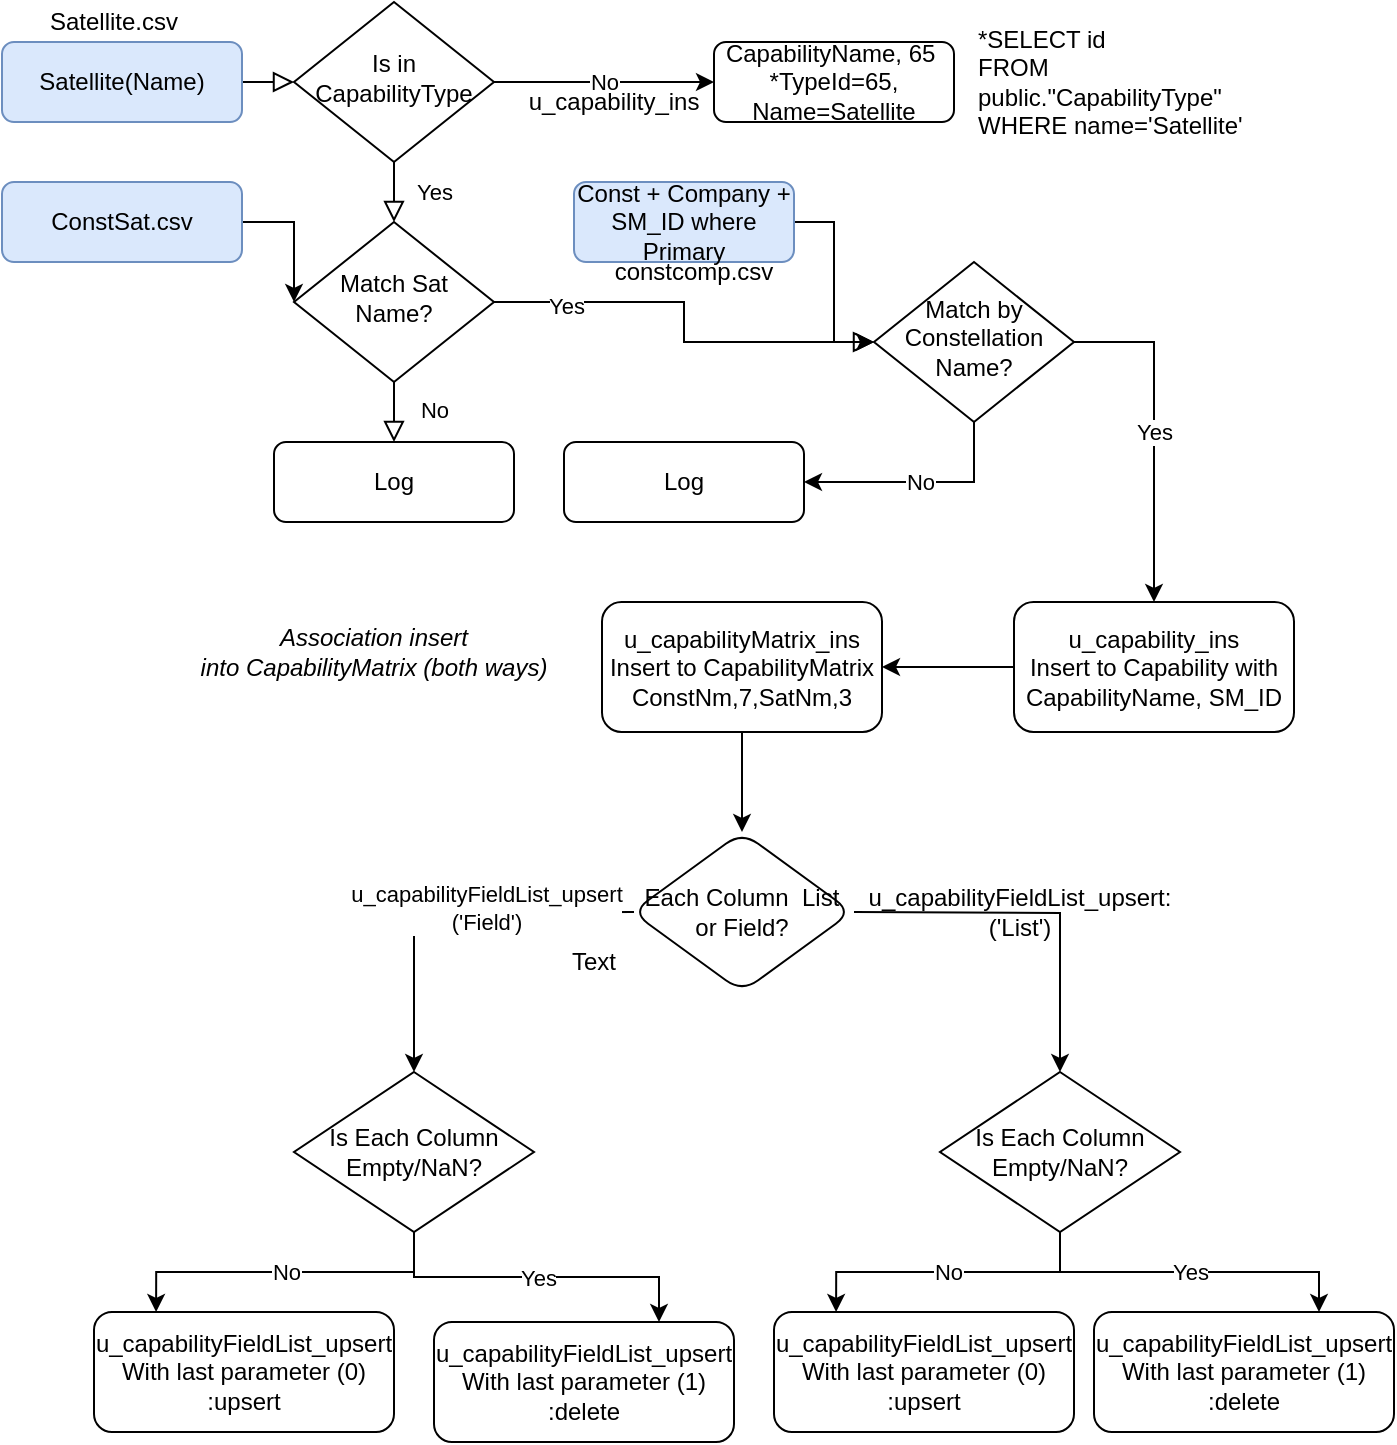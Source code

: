 <mxfile version="14.2.7" type="github"><diagram id="C5RBs43oDa-KdzZeNtuy" name="Satellite"><mxGraphModel dx="694" dy="545" grid="1" gridSize="10" guides="1" tooltips="1" connect="1" arrows="1" fold="1" page="1" pageScale="1" pageWidth="827" pageHeight="1169" math="0" shadow="0"><root><mxCell id="WIyWlLk6GJQsqaUBKTNV-0"/><mxCell id="WIyWlLk6GJQsqaUBKTNV-1" parent="WIyWlLk6GJQsqaUBKTNV-0"/><mxCell id="WIyWlLk6GJQsqaUBKTNV-2" value="" style="rounded=0;html=1;jettySize=auto;orthogonalLoop=1;fontSize=11;endArrow=block;endFill=0;endSize=8;strokeWidth=1;shadow=0;labelBackgroundColor=none;edgeStyle=orthogonalEdgeStyle;exitX=1;exitY=0.5;exitDx=0;exitDy=0;entryX=0;entryY=0.5;entryDx=0;entryDy=0;" parent="WIyWlLk6GJQsqaUBKTNV-1" source="bbq91jPFuT_pwP8OwkbL-2" target="WIyWlLk6GJQsqaUBKTNV-6" edge="1"><mxGeometry relative="1" as="geometry"><mxPoint x="214" y="136" as="targetPoint"/></mxGeometry></mxCell><mxCell id="zfI8oJUCzUsYa8TCOeBk-9" style="edgeStyle=orthogonalEdgeStyle;rounded=0;orthogonalLoop=1;jettySize=auto;html=1;exitX=1;exitY=0.5;exitDx=0;exitDy=0;entryX=0;entryY=0.5;entryDx=0;entryDy=0;" edge="1" parent="WIyWlLk6GJQsqaUBKTNV-1" source="WIyWlLk6GJQsqaUBKTNV-3" target="zfI8oJUCzUsYa8TCOeBk-5"><mxGeometry relative="1" as="geometry"/></mxCell><mxCell id="WIyWlLk6GJQsqaUBKTNV-3" value="Const + Company + SM_ID where Primary" style="rounded=1;whiteSpace=wrap;html=1;fontSize=12;glass=0;strokeWidth=1;shadow=0;fillColor=#dae8fc;strokeColor=#6c8ebf;" parent="WIyWlLk6GJQsqaUBKTNV-1" vertex="1"><mxGeometry x="330" y="110" width="110" height="40" as="geometry"/></mxCell><mxCell id="WIyWlLk6GJQsqaUBKTNV-4" value="Yes" style="rounded=0;html=1;jettySize=auto;orthogonalLoop=1;fontSize=11;endArrow=block;endFill=0;endSize=8;strokeWidth=1;shadow=0;labelBackgroundColor=none;edgeStyle=orthogonalEdgeStyle;" parent="WIyWlLk6GJQsqaUBKTNV-1" source="WIyWlLk6GJQsqaUBKTNV-6" target="WIyWlLk6GJQsqaUBKTNV-10" edge="1"><mxGeometry y="20" relative="1" as="geometry"><mxPoint as="offset"/><Array as="points"><mxPoint x="230" y="170"/><mxPoint x="230" y="170"/></Array></mxGeometry></mxCell><mxCell id="bbq91jPFuT_pwP8OwkbL-3" style="edgeStyle=orthogonalEdgeStyle;rounded=0;orthogonalLoop=1;jettySize=auto;html=1;entryX=0;entryY=0.5;entryDx=0;entryDy=0;exitX=1;exitY=0.5;exitDx=0;exitDy=0;" parent="WIyWlLk6GJQsqaUBKTNV-1" source="zfI8oJUCzUsYa8TCOeBk-3" target="WIyWlLk6GJQsqaUBKTNV-10" edge="1"><mxGeometry relative="1" as="geometry"><Array as="points"><mxPoint x="190" y="130"/></Array></mxGeometry></mxCell><mxCell id="zfI8oJUCzUsYa8TCOeBk-6" value="No" style="edgeStyle=orthogonalEdgeStyle;rounded=0;orthogonalLoop=1;jettySize=auto;html=1;entryX=0;entryY=0.5;entryDx=0;entryDy=0;" edge="1" parent="WIyWlLk6GJQsqaUBKTNV-1" source="WIyWlLk6GJQsqaUBKTNV-6" target="WIyWlLk6GJQsqaUBKTNV-7"><mxGeometry relative="1" as="geometry"/></mxCell><mxCell id="WIyWlLk6GJQsqaUBKTNV-6" value="Is in CapabilityType" style="rhombus;whiteSpace=wrap;html=1;shadow=0;fontFamily=Helvetica;fontSize=12;align=center;strokeWidth=1;spacing=6;spacingTop=-4;" parent="WIyWlLk6GJQsqaUBKTNV-1" vertex="1"><mxGeometry x="190" y="20" width="100" height="80" as="geometry"/></mxCell><mxCell id="WIyWlLk6GJQsqaUBKTNV-7" value="CapabilityName, 65&amp;nbsp;&lt;br&gt;*TypeId=65, Name=Satellite" style="rounded=1;whiteSpace=wrap;html=1;fontSize=12;glass=0;strokeWidth=1;shadow=0;" parent="WIyWlLk6GJQsqaUBKTNV-1" vertex="1"><mxGeometry x="400" y="40" width="120" height="40" as="geometry"/></mxCell><mxCell id="WIyWlLk6GJQsqaUBKTNV-8" value="No" style="rounded=0;html=1;jettySize=auto;orthogonalLoop=1;fontSize=11;endArrow=block;endFill=0;endSize=8;strokeWidth=1;shadow=0;labelBackgroundColor=none;edgeStyle=orthogonalEdgeStyle;exitX=0.5;exitY=1;exitDx=0;exitDy=0;" parent="WIyWlLk6GJQsqaUBKTNV-1" source="WIyWlLk6GJQsqaUBKTNV-10" target="WIyWlLk6GJQsqaUBKTNV-11" edge="1"><mxGeometry x="0.333" y="20" relative="1" as="geometry"><mxPoint as="offset"/></mxGeometry></mxCell><mxCell id="WIyWlLk6GJQsqaUBKTNV-9" value="" style="edgeStyle=orthogonalEdgeStyle;rounded=0;html=1;jettySize=auto;orthogonalLoop=1;fontSize=11;endArrow=block;endFill=0;endSize=8;strokeWidth=1;shadow=0;labelBackgroundColor=none;entryX=0;entryY=0.5;entryDx=0;entryDy=0;" parent="WIyWlLk6GJQsqaUBKTNV-1" source="WIyWlLk6GJQsqaUBKTNV-10" target="zfI8oJUCzUsYa8TCOeBk-5" edge="1"><mxGeometry y="10" relative="1" as="geometry"><mxPoint as="offset"/><mxPoint x="360" y="190" as="targetPoint"/></mxGeometry></mxCell><mxCell id="zfI8oJUCzUsYa8TCOeBk-8" value="Yes" style="edgeLabel;html=1;align=center;verticalAlign=middle;resizable=0;points=[];" vertex="1" connectable="0" parent="WIyWlLk6GJQsqaUBKTNV-9"><mxGeometry x="-0.656" y="-2" relative="1" as="geometry"><mxPoint as="offset"/></mxGeometry></mxCell><mxCell id="WIyWlLk6GJQsqaUBKTNV-10" value="Match Sat Name?" style="rhombus;whiteSpace=wrap;html=1;shadow=0;fontFamily=Helvetica;fontSize=12;align=center;strokeWidth=1;spacing=6;spacingTop=-4;" parent="WIyWlLk6GJQsqaUBKTNV-1" vertex="1"><mxGeometry x="190" y="130" width="100" height="80" as="geometry"/></mxCell><mxCell id="WIyWlLk6GJQsqaUBKTNV-11" value="Log" style="rounded=1;whiteSpace=wrap;html=1;fontSize=12;glass=0;strokeWidth=1;shadow=0;" parent="WIyWlLk6GJQsqaUBKTNV-1" vertex="1"><mxGeometry x="180" y="240" width="120" height="40" as="geometry"/></mxCell><mxCell id="zfI8oJUCzUsYa8TCOeBk-16" style="edgeStyle=orthogonalEdgeStyle;rounded=0;orthogonalLoop=1;jettySize=auto;html=1;entryX=1;entryY=0.5;entryDx=0;entryDy=0;" edge="1" parent="WIyWlLk6GJQsqaUBKTNV-1" source="WIyWlLk6GJQsqaUBKTNV-12" target="zfI8oJUCzUsYa8TCOeBk-15"><mxGeometry relative="1" as="geometry"/></mxCell><mxCell id="WIyWlLk6GJQsqaUBKTNV-12" value="u_capability_ins&lt;br&gt;Insert to Capability with CapabilityName, SM_ID" style="rounded=1;whiteSpace=wrap;html=1;fontSize=12;glass=0;strokeWidth=1;shadow=0;" parent="WIyWlLk6GJQsqaUBKTNV-1" vertex="1"><mxGeometry x="550" y="320" width="140" height="65" as="geometry"/></mxCell><mxCell id="bbq91jPFuT_pwP8OwkbL-0" value="Satellite.csv" style="text;html=1;strokeColor=none;fillColor=none;align=center;verticalAlign=middle;whiteSpace=wrap;rounded=0;" parent="WIyWlLk6GJQsqaUBKTNV-1" vertex="1"><mxGeometry x="50" y="20" width="100" height="20" as="geometry"/></mxCell><mxCell id="bbq91jPFuT_pwP8OwkbL-2" value="Satellite(Name)" style="rounded=1;whiteSpace=wrap;html=1;fontSize=12;glass=0;strokeWidth=1;shadow=0;fillColor=#dae8fc;strokeColor=#6c8ebf;" parent="WIyWlLk6GJQsqaUBKTNV-1" vertex="1"><mxGeometry x="44" y="40" width="120" height="40" as="geometry"/></mxCell><mxCell id="bbq91jPFuT_pwP8OwkbL-4" value="u_capability_ins" style="text;html=1;strokeColor=none;fillColor=none;align=center;verticalAlign=middle;whiteSpace=wrap;rounded=0;" parent="WIyWlLk6GJQsqaUBKTNV-1" vertex="1"><mxGeometry x="330" y="60" width="40" height="20" as="geometry"/></mxCell><mxCell id="bbq91jPFuT_pwP8OwkbL-5" value="constcomp.csv" style="text;html=1;strokeColor=none;fillColor=none;align=center;verticalAlign=middle;whiteSpace=wrap;rounded=0;" parent="WIyWlLk6GJQsqaUBKTNV-1" vertex="1"><mxGeometry x="340" y="145" width="100" height="20" as="geometry"/></mxCell><mxCell id="bbq91jPFuT_pwP8OwkbL-6" value="u_capabilityFieldList_upsert&lt;br&gt;With last parameter (0)&lt;br&gt;:upsert" style="rounded=1;whiteSpace=wrap;html=1;" parent="WIyWlLk6GJQsqaUBKTNV-1" vertex="1"><mxGeometry x="430" y="675" width="150" height="60" as="geometry"/></mxCell><mxCell id="bbq91jPFuT_pwP8OwkbL-11" value="No" style="edgeStyle=orthogonalEdgeStyle;rounded=0;orthogonalLoop=1;jettySize=auto;html=1;entryX=0.207;entryY=0;entryDx=0;entryDy=0;entryPerimeter=0;exitX=0.5;exitY=1;exitDx=0;exitDy=0;" parent="WIyWlLk6GJQsqaUBKTNV-1" source="bbq91jPFuT_pwP8OwkbL-9" target="bbq91jPFuT_pwP8OwkbL-6" edge="1"><mxGeometry relative="1" as="geometry"><mxPoint x="455" y="615" as="targetPoint"/></mxGeometry></mxCell><mxCell id="bbq91jPFuT_pwP8OwkbL-18" value="Yes" style="edgeStyle=orthogonalEdgeStyle;rounded=0;orthogonalLoop=1;jettySize=auto;html=1;entryX=0.75;entryY=0;entryDx=0;entryDy=0;" parent="WIyWlLk6GJQsqaUBKTNV-1" source="bbq91jPFuT_pwP8OwkbL-9" target="bbq91jPFuT_pwP8OwkbL-12" edge="1"><mxGeometry relative="1" as="geometry"><mxPoint x="700" y="613" as="targetPoint"/></mxGeometry></mxCell><mxCell id="bbq91jPFuT_pwP8OwkbL-9" value="Is Each Column Empty/NaN?" style="rhombus;whiteSpace=wrap;html=1;" parent="WIyWlLk6GJQsqaUBKTNV-1" vertex="1"><mxGeometry x="513" y="555" width="120" height="80" as="geometry"/></mxCell><mxCell id="bbq91jPFuT_pwP8OwkbL-12" value="u_capabilityFieldList_upsert&lt;br&gt;With last parameter (1)&lt;br&gt;:delete" style="rounded=1;whiteSpace=wrap;html=1;" parent="WIyWlLk6GJQsqaUBKTNV-1" vertex="1"><mxGeometry x="590" y="675" width="150" height="60" as="geometry"/></mxCell><mxCell id="bbq91jPFuT_pwP8OwkbL-16" value="" style="edgeStyle=orthogonalEdgeStyle;rounded=0;orthogonalLoop=1;jettySize=auto;html=1;entryX=0.5;entryY=0;entryDx=0;entryDy=0;" parent="WIyWlLk6GJQsqaUBKTNV-1" target="bbq91jPFuT_pwP8OwkbL-9" edge="1"><mxGeometry relative="1" as="geometry"><mxPoint x="470" y="475" as="sourcePoint"/></mxGeometry></mxCell><mxCell id="bbq91jPFuT_pwP8OwkbL-28" style="edgeStyle=orthogonalEdgeStyle;rounded=0;orthogonalLoop=1;jettySize=auto;html=1;entryX=0.5;entryY=0;entryDx=0;entryDy=0;" parent="WIyWlLk6GJQsqaUBKTNV-1" target="bbq91jPFuT_pwP8OwkbL-26" edge="1"><mxGeometry relative="1" as="geometry"><mxPoint x="360" y="475" as="sourcePoint"/></mxGeometry></mxCell><mxCell id="bbq91jPFuT_pwP8OwkbL-32" value="u_capabilityFieldList_upsert&lt;br&gt;('Field')" style="edgeLabel;html=1;align=center;verticalAlign=middle;resizable=0;points=[];" parent="bbq91jPFuT_pwP8OwkbL-28" vertex="1" connectable="0"><mxGeometry x="-0.217" y="-3" relative="1" as="geometry"><mxPoint as="offset"/></mxGeometry></mxCell><mxCell id="bbq91jPFuT_pwP8OwkbL-14" value="Each Column&amp;nbsp; List or Field?" style="rhombus;whiteSpace=wrap;html=1;rounded=1;shadow=0;strokeWidth=1;glass=0;" parent="WIyWlLk6GJQsqaUBKTNV-1" vertex="1"><mxGeometry x="359" y="435" width="110" height="80" as="geometry"/></mxCell><mxCell id="bbq91jPFuT_pwP8OwkbL-19" value="u_capabilityFieldList_upsert:('List')" style="text;html=1;strokeColor=none;fillColor=none;align=center;verticalAlign=middle;whiteSpace=wrap;rounded=0;" parent="WIyWlLk6GJQsqaUBKTNV-1" vertex="1"><mxGeometry x="513" y="465" width="80" height="20" as="geometry"/></mxCell><mxCell id="bbq91jPFuT_pwP8OwkbL-23" value="u_capabilityFieldList_upsert&lt;br&gt;With last parameter (0)&lt;br&gt;:upsert" style="rounded=1;whiteSpace=wrap;html=1;" parent="WIyWlLk6GJQsqaUBKTNV-1" vertex="1"><mxGeometry x="90" y="675" width="150" height="60" as="geometry"/></mxCell><mxCell id="bbq91jPFuT_pwP8OwkbL-24" value="No" style="edgeStyle=orthogonalEdgeStyle;rounded=0;orthogonalLoop=1;jettySize=auto;html=1;entryX=0.207;entryY=0;entryDx=0;entryDy=0;entryPerimeter=0;exitX=0.5;exitY=1;exitDx=0;exitDy=0;" parent="WIyWlLk6GJQsqaUBKTNV-1" source="bbq91jPFuT_pwP8OwkbL-26" target="bbq91jPFuT_pwP8OwkbL-23" edge="1"><mxGeometry relative="1" as="geometry"><mxPoint x="125" y="655" as="targetPoint"/></mxGeometry></mxCell><mxCell id="bbq91jPFuT_pwP8OwkbL-25" value="Yes" style="edgeStyle=orthogonalEdgeStyle;rounded=0;orthogonalLoop=1;jettySize=auto;html=1;entryX=0.75;entryY=0;entryDx=0;entryDy=0;" parent="WIyWlLk6GJQsqaUBKTNV-1" source="bbq91jPFuT_pwP8OwkbL-26" target="bbq91jPFuT_pwP8OwkbL-27" edge="1"><mxGeometry relative="1" as="geometry"><mxPoint x="370" y="653" as="targetPoint"/></mxGeometry></mxCell><mxCell id="bbq91jPFuT_pwP8OwkbL-26" value="Is Each Column Empty/NaN?" style="rhombus;whiteSpace=wrap;html=1;" parent="WIyWlLk6GJQsqaUBKTNV-1" vertex="1"><mxGeometry x="190" y="555" width="120" height="80" as="geometry"/></mxCell><mxCell id="bbq91jPFuT_pwP8OwkbL-27" value="u_capabilityFieldList_upsert&lt;br&gt;With last parameter (1)&lt;br&gt;:delete" style="rounded=1;whiteSpace=wrap;html=1;" parent="WIyWlLk6GJQsqaUBKTNV-1" vertex="1"><mxGeometry x="260" y="680" width="150" height="60" as="geometry"/></mxCell><mxCell id="zfI8oJUCzUsYa8TCOeBk-0" value="*SELECT id&lt;br&gt;FROM public.&quot;CapabilityType&quot;&lt;br&gt;WHERE name='Satellite'" style="text;html=1;strokeColor=none;fillColor=none;align=left;verticalAlign=middle;whiteSpace=wrap;rounded=0;" vertex="1" parent="WIyWlLk6GJQsqaUBKTNV-1"><mxGeometry x="530" y="50" width="150" height="20" as="geometry"/></mxCell><mxCell id="zfI8oJUCzUsYa8TCOeBk-3" value="ConstSat.csv" style="rounded=1;whiteSpace=wrap;html=1;fontSize=12;glass=0;strokeWidth=1;shadow=0;fillColor=#dae8fc;strokeColor=#6c8ebf;" vertex="1" parent="WIyWlLk6GJQsqaUBKTNV-1"><mxGeometry x="44" y="110" width="120" height="40" as="geometry"/></mxCell><mxCell id="zfI8oJUCzUsYa8TCOeBk-13" value="No" style="edgeStyle=orthogonalEdgeStyle;rounded=0;orthogonalLoop=1;jettySize=auto;html=1;entryX=1;entryY=0.5;entryDx=0;entryDy=0;exitX=0.5;exitY=1;exitDx=0;exitDy=0;" edge="1" parent="WIyWlLk6GJQsqaUBKTNV-1" source="zfI8oJUCzUsYa8TCOeBk-5" target="zfI8oJUCzUsYa8TCOeBk-10"><mxGeometry relative="1" as="geometry"/></mxCell><mxCell id="zfI8oJUCzUsYa8TCOeBk-14" value="Yes" style="edgeStyle=orthogonalEdgeStyle;rounded=0;orthogonalLoop=1;jettySize=auto;html=1;exitX=1;exitY=0.5;exitDx=0;exitDy=0;" edge="1" parent="WIyWlLk6GJQsqaUBKTNV-1" source="zfI8oJUCzUsYa8TCOeBk-5" target="WIyWlLk6GJQsqaUBKTNV-12"><mxGeometry relative="1" as="geometry"/></mxCell><mxCell id="zfI8oJUCzUsYa8TCOeBk-5" value="Match by Constellation Name?" style="rhombus;whiteSpace=wrap;html=1;shadow=0;fontFamily=Helvetica;fontSize=12;align=center;strokeWidth=1;spacing=6;spacingTop=-4;" vertex="1" parent="WIyWlLk6GJQsqaUBKTNV-1"><mxGeometry x="480" y="150" width="100" height="80" as="geometry"/></mxCell><mxCell id="zfI8oJUCzUsYa8TCOeBk-10" value="Log" style="rounded=1;whiteSpace=wrap;html=1;fontSize=12;glass=0;strokeWidth=1;shadow=0;" vertex="1" parent="WIyWlLk6GJQsqaUBKTNV-1"><mxGeometry x="325" y="240" width="120" height="40" as="geometry"/></mxCell><mxCell id="zfI8oJUCzUsYa8TCOeBk-19" style="edgeStyle=orthogonalEdgeStyle;rounded=0;orthogonalLoop=1;jettySize=auto;html=1;" edge="1" parent="WIyWlLk6GJQsqaUBKTNV-1" source="zfI8oJUCzUsYa8TCOeBk-15"><mxGeometry relative="1" as="geometry"><mxPoint x="414" y="435" as="targetPoint"/></mxGeometry></mxCell><mxCell id="zfI8oJUCzUsYa8TCOeBk-15" value="u_capabilityMatrix_ins&lt;br&gt;Insert to CapabilityMatrix ConstNm,7,SatNm,3" style="rounded=1;whiteSpace=wrap;html=1;fontSize=12;glass=0;strokeWidth=1;shadow=0;" vertex="1" parent="WIyWlLk6GJQsqaUBKTNV-1"><mxGeometry x="344" y="320" width="140" height="65" as="geometry"/></mxCell><mxCell id="zfI8oJUCzUsYa8TCOeBk-17" value="Text" style="text;html=1;strokeColor=none;fillColor=none;align=center;verticalAlign=middle;whiteSpace=wrap;rounded=0;" vertex="1" parent="WIyWlLk6GJQsqaUBKTNV-1"><mxGeometry x="320" y="490" width="40" height="20" as="geometry"/></mxCell><mxCell id="zfI8oJUCzUsYa8TCOeBk-18" value="Association insert&lt;br&gt;into CapabilityMatrix (both ways)" style="text;html=1;strokeColor=none;fillColor=none;align=center;verticalAlign=middle;whiteSpace=wrap;rounded=0;fontStyle=2" vertex="1" parent="WIyWlLk6GJQsqaUBKTNV-1"><mxGeometry x="140" y="334.5" width="180" height="20" as="geometry"/></mxCell></root></mxGraphModel></diagram></mxfile>